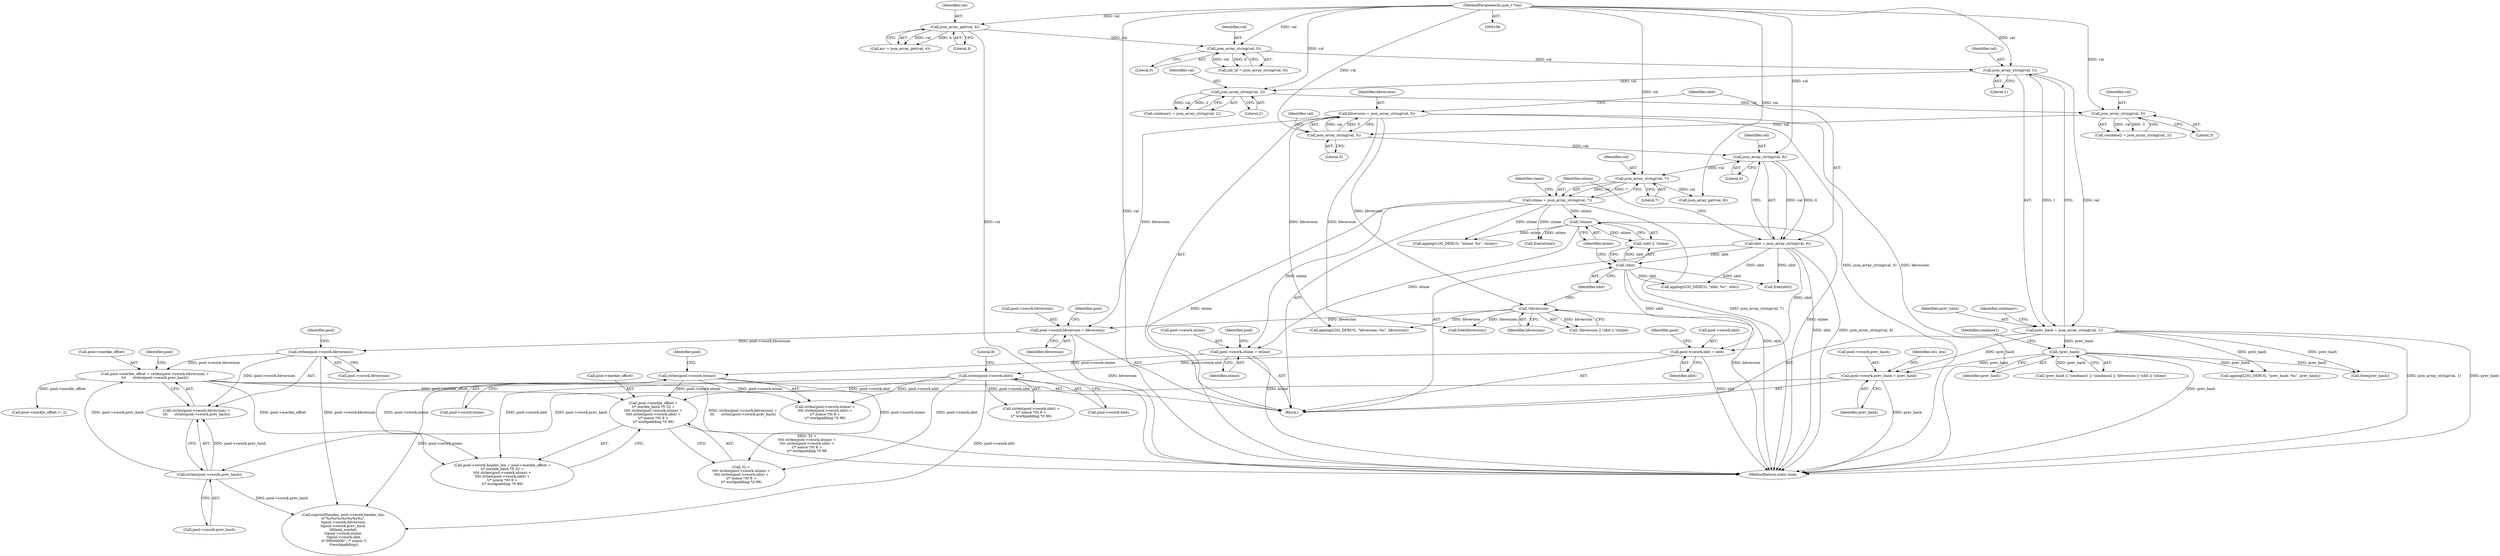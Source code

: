 digraph "0_sgminer_910c36089940e81fb85c65b8e63dcd2fac71470c@API" {
"1000491" [label="(Call,pool->merkle_offset +\n\t/* merkle_hash */\t 32 +\n\t\t\t\t strlen(pool->swork.ntime) +\n\t\t\t\t strlen(pool->swork.nbit) +\n\t/* nonce */\t\t 8 +\n\t/* workpadding */\t 96)"];
"1000468" [label="(Call,pool->merkle_offset = strlen(pool->swork.bbversion) +\n\t\t\t      strlen(pool->swork.prev_hash))"];
"1000473" [label="(Call,strlen(pool->swork.bbversion))"];
"1000301" [label="(Call,pool->swork.bbversion = bbversion)"];
"1000168" [label="(Call,bbversion = json_array_string(val, 5))"];
"1000170" [label="(Call,json_array_string(val, 5))"];
"1000165" [label="(Call,json_array_string(val, 3))"];
"1000160" [label="(Call,json_array_string(val, 2))"];
"1000155" [label="(Call,json_array_string(val, 1))"];
"1000150" [label="(Call,json_array_string(val, 0))"];
"1000133" [label="(Call,json_array_get(val, 4))"];
"1000108" [label="(MethodParameterIn,json_t *val)"];
"1000203" [label="(Call,!bbversion)"];
"1000479" [label="(Call,strlen(pool->swork.prev_hash))"];
"1000282" [label="(Call,pool->swork.prev_hash = prev_hash)"];
"1000194" [label="(Call,!prev_hash)"];
"1000153" [label="(Call,prev_hash = json_array_string(val, 1))"];
"1000498" [label="(Call,strlen(pool->swork.ntime))"];
"1000315" [label="(Call,pool->swork.ntime = ntime)"];
"1000208" [label="(Call,!ntime)"];
"1000178" [label="(Call,ntime = json_array_string(val, 7))"];
"1000180" [label="(Call,json_array_string(val, 7))"];
"1000175" [label="(Call,json_array_string(val, 6))"];
"1000505" [label="(Call,strlen(pool->swork.nbit))"];
"1000308" [label="(Call,pool->swork.nbit = nbit)"];
"1000206" [label="(Call,!nbit)"];
"1000173" [label="(Call,nbit = json_array_string(val, 6))"];
"1000205" [label="(Call,!nbit || !ntime)"];
"1000148" [label="(Call,job_id = json_array_string(val, 0))"];
"1000195" [label="(Identifier,prev_hash)"];
"1000217" [label="(Call,free(prev_hash))"];
"1000315" [label="(Call,pool->swork.ntime = ntime)"];
"1000316" [label="(Call,pool->swork.ntime)"];
"1000701" [label="(Call,applog(LOG_DEBUG, \"prev_hash: %s\", prev_hash))"];
"1000499" [label="(Call,pool->swork.ntime)"];
"1000155" [label="(Call,json_array_string(val, 1))"];
"1000169" [label="(Identifier,bbversion)"];
"1000307" [label="(Identifier,bbversion)"];
"1000108" [label="(MethodParameterIn,json_t *val)"];
"1000152" [label="(Literal,0)"];
"1000497" [label="(Call,strlen(pool->swork.ntime) +\n\t\t\t\t strlen(pool->swork.nbit) +\n\t/* nonce */\t\t 8 +\n\t/* workpadding */\t 96)"];
"1000161" [label="(Identifier,val)"];
"1000186" [label="(Call,json_array_get(val, 8))"];
"1000177" [label="(Literal,6)"];
"1000131" [label="(Call,arr = json_array_get(val, 4))"];
"1000204" [label="(Identifier,bbversion)"];
"1000290" [label="(Identifier,cb1_len)"];
"1000207" [label="(Identifier,nbit)"];
"1000498" [label="(Call,strlen(pool->swork.ntime))"];
"1000482" [label="(Identifier,pool)"];
"1000167" [label="(Literal,3)"];
"1000157" [label="(Literal,1)"];
"1000172" [label="(Literal,5)"];
"1000488" [label="(Identifier,pool)"];
"1000154" [label="(Identifier,prev_hash)"];
"1000512" [label="(Literal,8)"];
"1000193" [label="(Call,!prev_hash || !coinbase1 || !coinbase2 || !bbversion || !nbit || !ntime)"];
"1000321" [label="(Identifier,ntime)"];
"1000182" [label="(Literal,7)"];
"1000176" [label="(Identifier,val)"];
"1000203" [label="(Call,!bbversion)"];
"1000717" [label="(Call,applog(LOG_DEBUG, \"nbit: %s\", nbit))"];
"1000491" [label="(Call,pool->merkle_offset +\n\t/* merkle_hash */\t 32 +\n\t\t\t\t strlen(pool->swork.ntime) +\n\t\t\t\t strlen(pool->swork.nbit) +\n\t/* nonce */\t\t 8 +\n\t/* workpadding */\t 96)"];
"1000551" [label="(Call,snprintf(header, pool->swork.header_len,\n\t\t\"%s%s%s%s%s%s%s\",\n\t\tpool->swork.bbversion,\n\t\tpool->swork.prev_hash,\n\t\tblank_merkel,\n\t\tpool->swork.ntime,\n \t\tpool->swork.nbit,\n \t\t\"00000000\", /* nonce */\n \t\tworkpadding))"];
"1000171" [label="(Identifier,val)"];
"1000162" [label="(Literal,2)"];
"1000288" [label="(Identifier,prev_hash)"];
"1000153" [label="(Call,prev_hash = json_array_string(val, 1))"];
"1000150" [label="(Call,json_array_string(val, 0))"];
"1000160" [label="(Call,json_array_string(val, 2))"];
"1000165" [label="(Call,json_array_string(val, 3))"];
"1000194" [label="(Call,!prev_hash)"];
"1000474" [label="(Call,pool->swork.bbversion)"];
"1000314" [label="(Identifier,nbit)"];
"1000168" [label="(Call,bbversion = json_array_string(val, 5))"];
"1000479" [label="(Call,strlen(pool->swork.prev_hash))"];
"1000721" [label="(Call,applog(LOG_DEBUG, \"ntime: %s\", ntime))"];
"1000325" [label="(Identifier,pool)"];
"1000485" [label="(Call,pool->swork.header_len = pool->merkle_offset +\n\t/* merkle_hash */\t 32 +\n\t\t\t\t strlen(pool->swork.ntime) +\n\t\t\t\t strlen(pool->swork.nbit) +\n\t/* nonce */\t\t 8 +\n\t/* workpadding */\t 96)"];
"1000506" [label="(Call,pool->swork.nbit)"];
"1000508" [label="(Identifier,pool)"];
"1000301" [label="(Call,pool->swork.bbversion = bbversion)"];
"1000170" [label="(Call,json_array_string(val, 5))"];
"1000206" [label="(Call,!nbit)"];
"1000233" [label="(Call,free(nbit))"];
"1000237" [label="(Call,free(ntime))"];
"1000159" [label="(Identifier,coinbase1)"];
"1000209" [label="(Identifier,ntime)"];
"1000180" [label="(Call,json_array_string(val, 7))"];
"1000181" [label="(Identifier,val)"];
"1000173" [label="(Call,nbit = json_array_string(val, 6))"];
"1000198" [label="(Identifier,coinbase1)"];
"1000495" [label="(Call,32 +\n\t\t\t\t strlen(pool->swork.ntime) +\n\t\t\t\t strlen(pool->swork.nbit) +\n\t/* nonce */\t\t 8 +\n\t/* workpadding */\t 96)"];
"1000158" [label="(Call,coinbase1 = json_array_string(val, 2))"];
"1000468" [label="(Call,pool->merkle_offset = strlen(pool->swork.bbversion) +\n\t\t\t      strlen(pool->swork.prev_hash))"];
"1000469" [label="(Call,pool->merkle_offset)"];
"1000135" [label="(Literal,4)"];
"1000282" [label="(Call,pool->swork.prev_hash = prev_hash)"];
"1000713" [label="(Call,applog(LOG_DEBUG, \"bbversion: %s\", bbversion))"];
"1000309" [label="(Call,pool->swork.nbit)"];
"1000175" [label="(Call,json_array_string(val, 6))"];
"1000208" [label="(Call,!ntime)"];
"1000318" [label="(Identifier,pool)"];
"1000229" [label="(Call,free(bbversion))"];
"1000163" [label="(Call,coinbase2 = json_array_string(val, 3))"];
"1000109" [label="(Block,)"];
"1000302" [label="(Call,pool->swork.bbversion)"];
"1000504" [label="(Call,strlen(pool->swork.nbit) +\n\t/* nonce */\t\t 8 +\n\t/* workpadding */\t 96)"];
"1000179" [label="(Identifier,ntime)"];
"1000174" [label="(Identifier,nbit)"];
"1000472" [label="(Call,strlen(pool->swork.bbversion) +\n\t\t\t      strlen(pool->swork.prev_hash))"];
"1000311" [label="(Identifier,pool)"];
"1000166" [label="(Identifier,val)"];
"1000202" [label="(Call,!bbversion || !nbit || !ntime)"];
"1000178" [label="(Call,ntime = json_array_string(val, 7))"];
"1000514" [label="(Call,pool->merkle_offset /= 2)"];
"1000308" [label="(Call,pool->swork.nbit = nbit)"];
"1000473" [label="(Call,strlen(pool->swork.bbversion))"];
"1000151" [label="(Identifier,val)"];
"1000505" [label="(Call,strlen(pool->swork.nbit))"];
"1000492" [label="(Call,pool->merkle_offset)"];
"1000156" [label="(Identifier,val)"];
"1000480" [label="(Call,pool->swork.prev_hash)"];
"1000283" [label="(Call,pool->swork.prev_hash)"];
"1000133" [label="(Call,json_array_get(val, 4))"];
"1000759" [label="(MethodReturn,static bool)"];
"1000184" [label="(Identifier,clean)"];
"1000134" [label="(Identifier,val)"];
"1000491" -> "1000485"  [label="AST: "];
"1000491" -> "1000495"  [label="CFG: "];
"1000492" -> "1000491"  [label="AST: "];
"1000495" -> "1000491"  [label="AST: "];
"1000485" -> "1000491"  [label="CFG: "];
"1000491" -> "1000759"  [label="DDG: 32 +\n\t\t\t\t strlen(pool->swork.ntime) +\n\t\t\t\t strlen(pool->swork.nbit) +\n\t/* nonce */\t\t 8 +\n\t/* workpadding */\t 96"];
"1000468" -> "1000491"  [label="DDG: pool->merkle_offset"];
"1000498" -> "1000491"  [label="DDG: pool->swork.ntime"];
"1000505" -> "1000491"  [label="DDG: pool->swork.nbit"];
"1000468" -> "1000109"  [label="AST: "];
"1000468" -> "1000472"  [label="CFG: "];
"1000469" -> "1000468"  [label="AST: "];
"1000472" -> "1000468"  [label="AST: "];
"1000488" -> "1000468"  [label="CFG: "];
"1000468" -> "1000759"  [label="DDG: strlen(pool->swork.bbversion) +\n\t\t\t      strlen(pool->swork.prev_hash)"];
"1000473" -> "1000468"  [label="DDG: pool->swork.bbversion"];
"1000479" -> "1000468"  [label="DDG: pool->swork.prev_hash"];
"1000468" -> "1000485"  [label="DDG: pool->merkle_offset"];
"1000468" -> "1000514"  [label="DDG: pool->merkle_offset"];
"1000473" -> "1000472"  [label="AST: "];
"1000473" -> "1000474"  [label="CFG: "];
"1000474" -> "1000473"  [label="AST: "];
"1000482" -> "1000473"  [label="CFG: "];
"1000473" -> "1000472"  [label="DDG: pool->swork.bbversion"];
"1000301" -> "1000473"  [label="DDG: pool->swork.bbversion"];
"1000473" -> "1000551"  [label="DDG: pool->swork.bbversion"];
"1000301" -> "1000109"  [label="AST: "];
"1000301" -> "1000307"  [label="CFG: "];
"1000302" -> "1000301"  [label="AST: "];
"1000307" -> "1000301"  [label="AST: "];
"1000311" -> "1000301"  [label="CFG: "];
"1000301" -> "1000759"  [label="DDG: bbversion"];
"1000168" -> "1000301"  [label="DDG: bbversion"];
"1000203" -> "1000301"  [label="DDG: bbversion"];
"1000168" -> "1000109"  [label="AST: "];
"1000168" -> "1000170"  [label="CFG: "];
"1000169" -> "1000168"  [label="AST: "];
"1000170" -> "1000168"  [label="AST: "];
"1000174" -> "1000168"  [label="CFG: "];
"1000168" -> "1000759"  [label="DDG: bbversion"];
"1000168" -> "1000759"  [label="DDG: json_array_string(val, 5)"];
"1000170" -> "1000168"  [label="DDG: val"];
"1000170" -> "1000168"  [label="DDG: 5"];
"1000168" -> "1000203"  [label="DDG: bbversion"];
"1000168" -> "1000229"  [label="DDG: bbversion"];
"1000168" -> "1000713"  [label="DDG: bbversion"];
"1000170" -> "1000172"  [label="CFG: "];
"1000171" -> "1000170"  [label="AST: "];
"1000172" -> "1000170"  [label="AST: "];
"1000165" -> "1000170"  [label="DDG: val"];
"1000108" -> "1000170"  [label="DDG: val"];
"1000170" -> "1000175"  [label="DDG: val"];
"1000165" -> "1000163"  [label="AST: "];
"1000165" -> "1000167"  [label="CFG: "];
"1000166" -> "1000165"  [label="AST: "];
"1000167" -> "1000165"  [label="AST: "];
"1000163" -> "1000165"  [label="CFG: "];
"1000165" -> "1000163"  [label="DDG: val"];
"1000165" -> "1000163"  [label="DDG: 3"];
"1000160" -> "1000165"  [label="DDG: val"];
"1000108" -> "1000165"  [label="DDG: val"];
"1000160" -> "1000158"  [label="AST: "];
"1000160" -> "1000162"  [label="CFG: "];
"1000161" -> "1000160"  [label="AST: "];
"1000162" -> "1000160"  [label="AST: "];
"1000158" -> "1000160"  [label="CFG: "];
"1000160" -> "1000158"  [label="DDG: val"];
"1000160" -> "1000158"  [label="DDG: 2"];
"1000155" -> "1000160"  [label="DDG: val"];
"1000108" -> "1000160"  [label="DDG: val"];
"1000155" -> "1000153"  [label="AST: "];
"1000155" -> "1000157"  [label="CFG: "];
"1000156" -> "1000155"  [label="AST: "];
"1000157" -> "1000155"  [label="AST: "];
"1000153" -> "1000155"  [label="CFG: "];
"1000155" -> "1000153"  [label="DDG: val"];
"1000155" -> "1000153"  [label="DDG: 1"];
"1000150" -> "1000155"  [label="DDG: val"];
"1000108" -> "1000155"  [label="DDG: val"];
"1000150" -> "1000148"  [label="AST: "];
"1000150" -> "1000152"  [label="CFG: "];
"1000151" -> "1000150"  [label="AST: "];
"1000152" -> "1000150"  [label="AST: "];
"1000148" -> "1000150"  [label="CFG: "];
"1000150" -> "1000148"  [label="DDG: val"];
"1000150" -> "1000148"  [label="DDG: 0"];
"1000133" -> "1000150"  [label="DDG: val"];
"1000108" -> "1000150"  [label="DDG: val"];
"1000133" -> "1000131"  [label="AST: "];
"1000133" -> "1000135"  [label="CFG: "];
"1000134" -> "1000133"  [label="AST: "];
"1000135" -> "1000133"  [label="AST: "];
"1000131" -> "1000133"  [label="CFG: "];
"1000133" -> "1000759"  [label="DDG: val"];
"1000133" -> "1000131"  [label="DDG: val"];
"1000133" -> "1000131"  [label="DDG: 4"];
"1000108" -> "1000133"  [label="DDG: val"];
"1000108" -> "1000106"  [label="AST: "];
"1000108" -> "1000759"  [label="DDG: val"];
"1000108" -> "1000175"  [label="DDG: val"];
"1000108" -> "1000180"  [label="DDG: val"];
"1000108" -> "1000186"  [label="DDG: val"];
"1000203" -> "1000202"  [label="AST: "];
"1000203" -> "1000204"  [label="CFG: "];
"1000204" -> "1000203"  [label="AST: "];
"1000207" -> "1000203"  [label="CFG: "];
"1000202" -> "1000203"  [label="CFG: "];
"1000203" -> "1000759"  [label="DDG: bbversion"];
"1000203" -> "1000202"  [label="DDG: bbversion"];
"1000203" -> "1000229"  [label="DDG: bbversion"];
"1000203" -> "1000713"  [label="DDG: bbversion"];
"1000479" -> "1000472"  [label="AST: "];
"1000479" -> "1000480"  [label="CFG: "];
"1000480" -> "1000479"  [label="AST: "];
"1000472" -> "1000479"  [label="CFG: "];
"1000479" -> "1000472"  [label="DDG: pool->swork.prev_hash"];
"1000282" -> "1000479"  [label="DDG: pool->swork.prev_hash"];
"1000479" -> "1000551"  [label="DDG: pool->swork.prev_hash"];
"1000282" -> "1000109"  [label="AST: "];
"1000282" -> "1000288"  [label="CFG: "];
"1000283" -> "1000282"  [label="AST: "];
"1000288" -> "1000282"  [label="AST: "];
"1000290" -> "1000282"  [label="CFG: "];
"1000282" -> "1000759"  [label="DDG: prev_hash"];
"1000194" -> "1000282"  [label="DDG: prev_hash"];
"1000153" -> "1000282"  [label="DDG: prev_hash"];
"1000194" -> "1000193"  [label="AST: "];
"1000194" -> "1000195"  [label="CFG: "];
"1000195" -> "1000194"  [label="AST: "];
"1000198" -> "1000194"  [label="CFG: "];
"1000193" -> "1000194"  [label="CFG: "];
"1000194" -> "1000759"  [label="DDG: prev_hash"];
"1000194" -> "1000193"  [label="DDG: prev_hash"];
"1000153" -> "1000194"  [label="DDG: prev_hash"];
"1000194" -> "1000217"  [label="DDG: prev_hash"];
"1000194" -> "1000701"  [label="DDG: prev_hash"];
"1000153" -> "1000109"  [label="AST: "];
"1000154" -> "1000153"  [label="AST: "];
"1000159" -> "1000153"  [label="CFG: "];
"1000153" -> "1000759"  [label="DDG: json_array_string(val, 1)"];
"1000153" -> "1000759"  [label="DDG: prev_hash"];
"1000153" -> "1000217"  [label="DDG: prev_hash"];
"1000153" -> "1000701"  [label="DDG: prev_hash"];
"1000498" -> "1000497"  [label="AST: "];
"1000498" -> "1000499"  [label="CFG: "];
"1000499" -> "1000498"  [label="AST: "];
"1000508" -> "1000498"  [label="CFG: "];
"1000498" -> "1000485"  [label="DDG: pool->swork.ntime"];
"1000498" -> "1000495"  [label="DDG: pool->swork.ntime"];
"1000498" -> "1000497"  [label="DDG: pool->swork.ntime"];
"1000315" -> "1000498"  [label="DDG: pool->swork.ntime"];
"1000498" -> "1000551"  [label="DDG: pool->swork.ntime"];
"1000315" -> "1000109"  [label="AST: "];
"1000315" -> "1000321"  [label="CFG: "];
"1000316" -> "1000315"  [label="AST: "];
"1000321" -> "1000315"  [label="AST: "];
"1000325" -> "1000315"  [label="CFG: "];
"1000315" -> "1000759"  [label="DDG: ntime"];
"1000208" -> "1000315"  [label="DDG: ntime"];
"1000178" -> "1000315"  [label="DDG: ntime"];
"1000208" -> "1000205"  [label="AST: "];
"1000208" -> "1000209"  [label="CFG: "];
"1000209" -> "1000208"  [label="AST: "];
"1000205" -> "1000208"  [label="CFG: "];
"1000208" -> "1000759"  [label="DDG: ntime"];
"1000208" -> "1000205"  [label="DDG: ntime"];
"1000178" -> "1000208"  [label="DDG: ntime"];
"1000208" -> "1000237"  [label="DDG: ntime"];
"1000208" -> "1000721"  [label="DDG: ntime"];
"1000178" -> "1000109"  [label="AST: "];
"1000178" -> "1000180"  [label="CFG: "];
"1000179" -> "1000178"  [label="AST: "];
"1000180" -> "1000178"  [label="AST: "];
"1000184" -> "1000178"  [label="CFG: "];
"1000178" -> "1000759"  [label="DDG: ntime"];
"1000178" -> "1000759"  [label="DDG: json_array_string(val, 7)"];
"1000180" -> "1000178"  [label="DDG: val"];
"1000180" -> "1000178"  [label="DDG: 7"];
"1000178" -> "1000237"  [label="DDG: ntime"];
"1000178" -> "1000721"  [label="DDG: ntime"];
"1000180" -> "1000182"  [label="CFG: "];
"1000181" -> "1000180"  [label="AST: "];
"1000182" -> "1000180"  [label="AST: "];
"1000175" -> "1000180"  [label="DDG: val"];
"1000180" -> "1000186"  [label="DDG: val"];
"1000175" -> "1000173"  [label="AST: "];
"1000175" -> "1000177"  [label="CFG: "];
"1000176" -> "1000175"  [label="AST: "];
"1000177" -> "1000175"  [label="AST: "];
"1000173" -> "1000175"  [label="CFG: "];
"1000175" -> "1000173"  [label="DDG: val"];
"1000175" -> "1000173"  [label="DDG: 6"];
"1000505" -> "1000504"  [label="AST: "];
"1000505" -> "1000506"  [label="CFG: "];
"1000506" -> "1000505"  [label="AST: "];
"1000512" -> "1000505"  [label="CFG: "];
"1000505" -> "1000485"  [label="DDG: pool->swork.nbit"];
"1000505" -> "1000495"  [label="DDG: pool->swork.nbit"];
"1000505" -> "1000497"  [label="DDG: pool->swork.nbit"];
"1000505" -> "1000504"  [label="DDG: pool->swork.nbit"];
"1000308" -> "1000505"  [label="DDG: pool->swork.nbit"];
"1000505" -> "1000551"  [label="DDG: pool->swork.nbit"];
"1000308" -> "1000109"  [label="AST: "];
"1000308" -> "1000314"  [label="CFG: "];
"1000309" -> "1000308"  [label="AST: "];
"1000314" -> "1000308"  [label="AST: "];
"1000318" -> "1000308"  [label="CFG: "];
"1000308" -> "1000759"  [label="DDG: nbit"];
"1000206" -> "1000308"  [label="DDG: nbit"];
"1000173" -> "1000308"  [label="DDG: nbit"];
"1000206" -> "1000205"  [label="AST: "];
"1000206" -> "1000207"  [label="CFG: "];
"1000207" -> "1000206"  [label="AST: "];
"1000209" -> "1000206"  [label="CFG: "];
"1000205" -> "1000206"  [label="CFG: "];
"1000206" -> "1000759"  [label="DDG: nbit"];
"1000206" -> "1000205"  [label="DDG: nbit"];
"1000173" -> "1000206"  [label="DDG: nbit"];
"1000206" -> "1000233"  [label="DDG: nbit"];
"1000206" -> "1000717"  [label="DDG: nbit"];
"1000173" -> "1000109"  [label="AST: "];
"1000174" -> "1000173"  [label="AST: "];
"1000179" -> "1000173"  [label="CFG: "];
"1000173" -> "1000759"  [label="DDG: nbit"];
"1000173" -> "1000759"  [label="DDG: json_array_string(val, 6)"];
"1000173" -> "1000233"  [label="DDG: nbit"];
"1000173" -> "1000717"  [label="DDG: nbit"];
}

